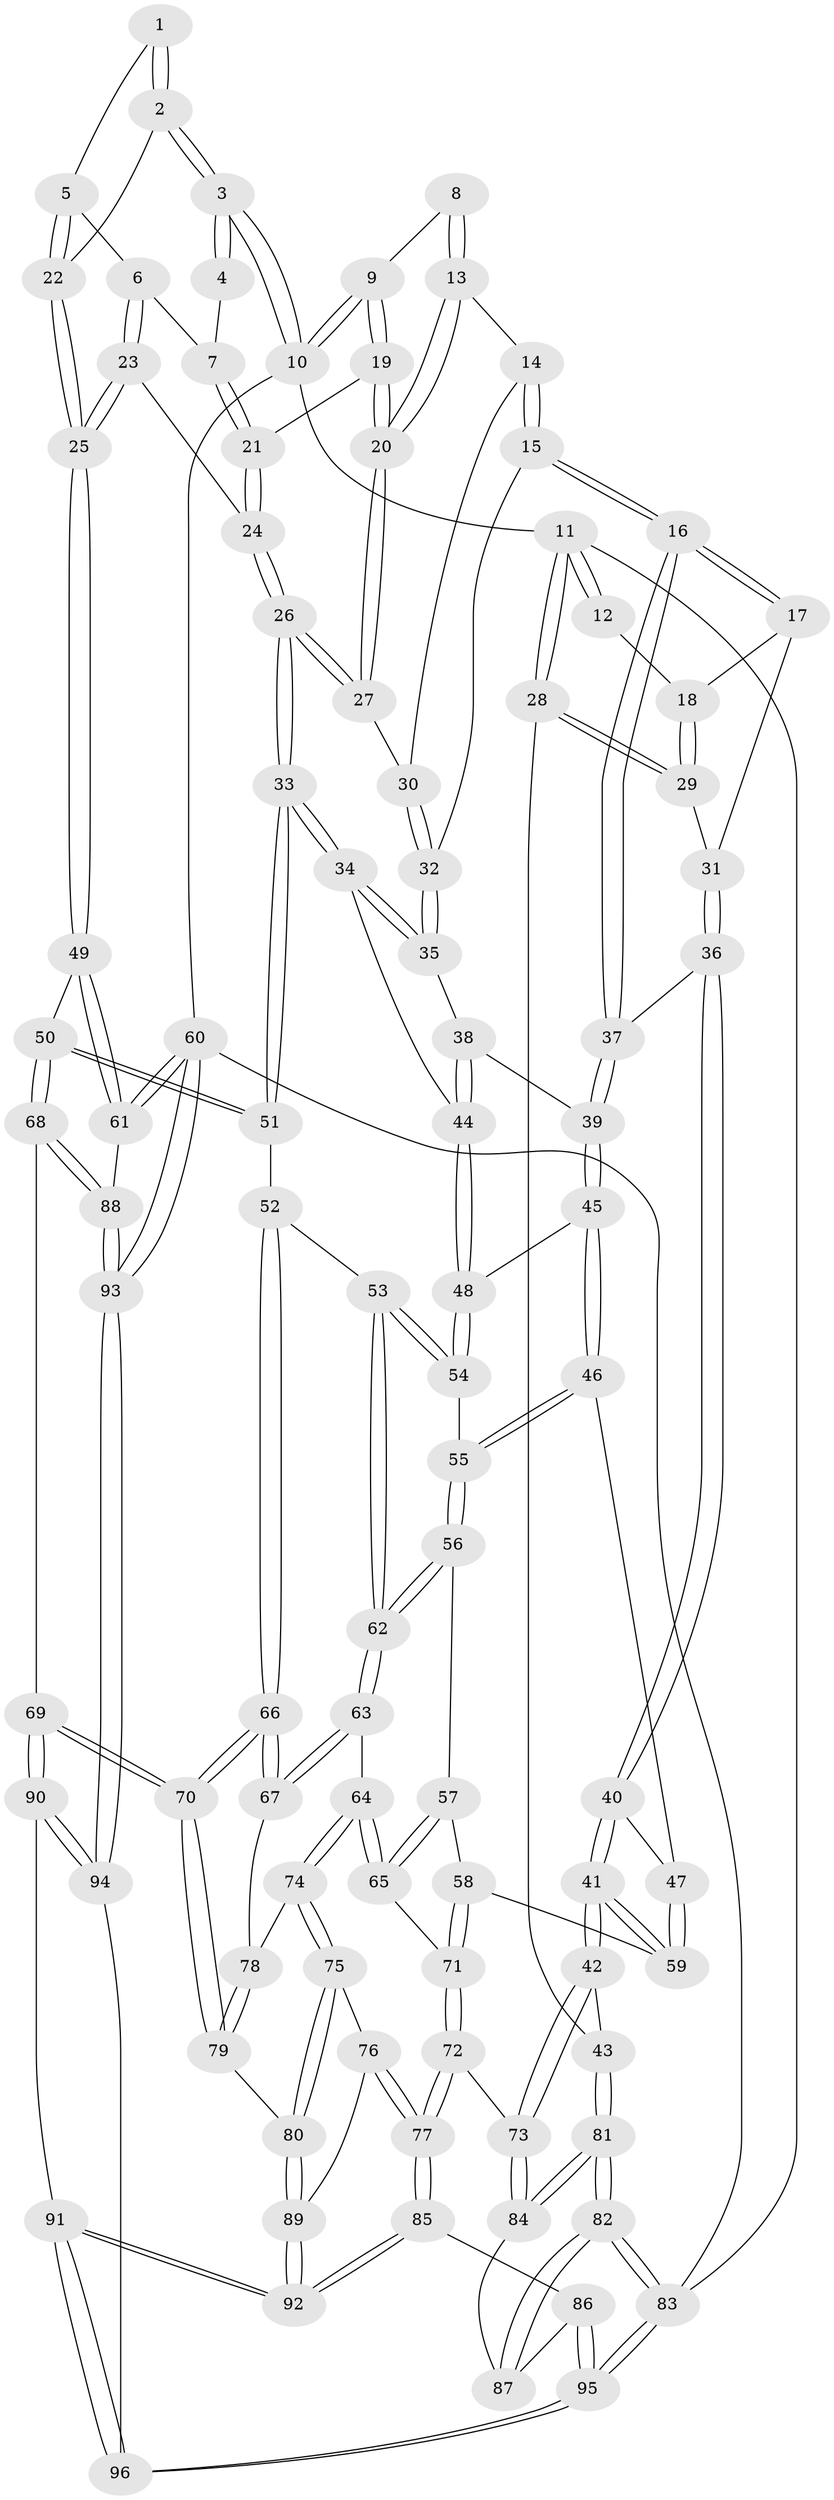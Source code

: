 // Generated by graph-tools (version 1.1) at 2025/17/03/09/25 04:17:15]
// undirected, 96 vertices, 237 edges
graph export_dot {
graph [start="1"]
  node [color=gray90,style=filled];
  1 [pos="+0.9056090534305794+0.08391777344819629"];
  2 [pos="+1+0"];
  3 [pos="+1+0"];
  4 [pos="+0.8408879016635297+0.0825937393046453"];
  5 [pos="+0.8623126886162265+0.12853146222403866"];
  6 [pos="+0.8533382357125897+0.1300973826885003"];
  7 [pos="+0.8154240227257449+0.09020161255337994"];
  8 [pos="+0.2535899712513478+0"];
  9 [pos="+0.7101244095873626+0"];
  10 [pos="+1+0"];
  11 [pos="+0+0"];
  12 [pos="+0.23049034639973454+0"];
  13 [pos="+0.2731649521928608+0"];
  14 [pos="+0.30346687389904026+0.05620469104627052"];
  15 [pos="+0.28659289231352275+0.18117574163992564"];
  16 [pos="+0.26604080334189995+0.21428066512761873"];
  17 [pos="+0.09522727700650586+0.15116455340023036"];
  18 [pos="+0.0702484904745005+0.12139481449518318"];
  19 [pos="+0.6925497379130435+0"];
  20 [pos="+0.5698350419839601+0.12754624647595342"];
  21 [pos="+0.7435583371209128+0.05773650831532114"];
  22 [pos="+1+0.24364197013060906"];
  23 [pos="+0.8283969507394903+0.3030425138547449"];
  24 [pos="+0.7613400376665315+0.312985108700997"];
  25 [pos="+1+0.32436354848000565"];
  26 [pos="+0.7034452291021626+0.3481236694327083"];
  27 [pos="+0.5606777314979273+0.15526190806424445"];
  28 [pos="+0+0.22964379695816034"];
  29 [pos="+0+0.17671569592715985"];
  30 [pos="+0.525913223186644+0.16706190452327405"];
  31 [pos="+0.10001688097011709+0.24576084223707093"];
  32 [pos="+0.45664371361941386+0.23619921203495725"];
  33 [pos="+0.6843864405410687+0.3831460633783569"];
  34 [pos="+0.5224417914477054+0.3792818902800455"];
  35 [pos="+0.45666180833112346+0.2758494693012081"];
  36 [pos="+0.12593507123326808+0.30201407750869724"];
  37 [pos="+0.2630277384625739+0.22645909604496628"];
  38 [pos="+0.36017761313701674+0.32969229251599536"];
  39 [pos="+0.3086350797912607+0.3357767820820272"];
  40 [pos="+0.03835518692146147+0.4389123843441247"];
  41 [pos="+0+0.4962758546813017"];
  42 [pos="+0+0.5148602779709283"];
  43 [pos="+0+0.5151347579124238"];
  44 [pos="+0.4886158827748004+0.4013470634410714"];
  45 [pos="+0.29882653157854544+0.39262483596851216"];
  46 [pos="+0.26522146830311116+0.4389053777529732"];
  47 [pos="+0.25152709782433863+0.4487930914730052"];
  48 [pos="+0.45051749446540484+0.44448407315964705"];
  49 [pos="+1+0.5908207413558157"];
  50 [pos="+0.9061968262939815+0.6091605031289422"];
  51 [pos="+0.6910064515753009+0.4555448487088051"];
  52 [pos="+0.656257088491864+0.5149657499766637"];
  53 [pos="+0.5578837011218046+0.5456068648628688"];
  54 [pos="+0.44750093131279484+0.4649990192190605"];
  55 [pos="+0.412565983994535+0.5306947227805792"];
  56 [pos="+0.41192059154784955+0.5467772111253559"];
  57 [pos="+0.4097203985043682+0.5485626477353915"];
  58 [pos="+0.2834011437596481+0.6222201567278364"];
  59 [pos="+0.28218050224274305+0.6203138566585417"];
  60 [pos="+1+1"];
  61 [pos="+1+0.6860370908788757"];
  62 [pos="+0.48885759626712655+0.6017937233326403"];
  63 [pos="+0.48951159709118125+0.6092627649776624"];
  64 [pos="+0.4095936540384511+0.7145831768825259"];
  65 [pos="+0.4059641758138263+0.7125521914810851"];
  66 [pos="+0.6514412474225227+0.7359600116408888"];
  67 [pos="+0.5893888000723839+0.715214786743218"];
  68 [pos="+0.7044543941422677+0.7997334570840606"];
  69 [pos="+0.7039051358209669+0.799727281802137"];
  70 [pos="+0.6852499926978743+0.7870189672195061"];
  71 [pos="+0.2834905027231251+0.6651668700036959"];
  72 [pos="+0.21127979897384982+0.7513519943619287"];
  73 [pos="+0.1804424067409146+0.7542522223525312"];
  74 [pos="+0.4249647089041206+0.7407609171149327"];
  75 [pos="+0.39677529944665973+0.8123627876677024"];
  76 [pos="+0.3691024387153025+0.8433321843652958"];
  77 [pos="+0.31234288696950707+0.8832098522393622"];
  78 [pos="+0.4267437570185391+0.7410653421343086"];
  79 [pos="+0.5312981630120016+0.8413466545765993"];
  80 [pos="+0.5065687647375372+0.8652792038654122"];
  81 [pos="+0+0.9512574166796861"];
  82 [pos="+0+1"];
  83 [pos="+0+1"];
  84 [pos="+0.1240185328564646+0.8323520426556485"];
  85 [pos="+0.3117085282702433+0.893556345091841"];
  86 [pos="+0.17075697553687774+0.9726738220187292"];
  87 [pos="+0.14026773886527272+0.8944572796636476"];
  88 [pos="+0.8543996569407966+0.9009295893890287"];
  89 [pos="+0.48978252076060674+0.9067204774971979"];
  90 [pos="+0.6935489661782961+0.8260415728904039"];
  91 [pos="+0.4797143490513245+1"];
  92 [pos="+0.46871955273827776+1"];
  93 [pos="+0.9695942020390895+1"];
  94 [pos="+0.7616280013427181+1"];
  95 [pos="+0+1"];
  96 [pos="+0.4799213788409823+1"];
  1 -- 2;
  1 -- 2;
  1 -- 5;
  2 -- 3;
  2 -- 3;
  2 -- 22;
  3 -- 4;
  3 -- 4;
  3 -- 10;
  3 -- 10;
  4 -- 7;
  5 -- 6;
  5 -- 22;
  5 -- 22;
  6 -- 7;
  6 -- 23;
  6 -- 23;
  7 -- 21;
  7 -- 21;
  8 -- 9;
  8 -- 13;
  8 -- 13;
  9 -- 10;
  9 -- 10;
  9 -- 19;
  9 -- 19;
  10 -- 11;
  10 -- 60;
  11 -- 12;
  11 -- 12;
  11 -- 28;
  11 -- 28;
  11 -- 83;
  12 -- 18;
  13 -- 14;
  13 -- 20;
  13 -- 20;
  14 -- 15;
  14 -- 15;
  14 -- 30;
  15 -- 16;
  15 -- 16;
  15 -- 32;
  16 -- 17;
  16 -- 17;
  16 -- 37;
  16 -- 37;
  17 -- 18;
  17 -- 31;
  18 -- 29;
  18 -- 29;
  19 -- 20;
  19 -- 20;
  19 -- 21;
  20 -- 27;
  20 -- 27;
  21 -- 24;
  21 -- 24;
  22 -- 25;
  22 -- 25;
  23 -- 24;
  23 -- 25;
  23 -- 25;
  24 -- 26;
  24 -- 26;
  25 -- 49;
  25 -- 49;
  26 -- 27;
  26 -- 27;
  26 -- 33;
  26 -- 33;
  27 -- 30;
  28 -- 29;
  28 -- 29;
  28 -- 43;
  29 -- 31;
  30 -- 32;
  30 -- 32;
  31 -- 36;
  31 -- 36;
  32 -- 35;
  32 -- 35;
  33 -- 34;
  33 -- 34;
  33 -- 51;
  33 -- 51;
  34 -- 35;
  34 -- 35;
  34 -- 44;
  35 -- 38;
  36 -- 37;
  36 -- 40;
  36 -- 40;
  37 -- 39;
  37 -- 39;
  38 -- 39;
  38 -- 44;
  38 -- 44;
  39 -- 45;
  39 -- 45;
  40 -- 41;
  40 -- 41;
  40 -- 47;
  41 -- 42;
  41 -- 42;
  41 -- 59;
  41 -- 59;
  42 -- 43;
  42 -- 73;
  42 -- 73;
  43 -- 81;
  43 -- 81;
  44 -- 48;
  44 -- 48;
  45 -- 46;
  45 -- 46;
  45 -- 48;
  46 -- 47;
  46 -- 55;
  46 -- 55;
  47 -- 59;
  47 -- 59;
  48 -- 54;
  48 -- 54;
  49 -- 50;
  49 -- 61;
  49 -- 61;
  50 -- 51;
  50 -- 51;
  50 -- 68;
  50 -- 68;
  51 -- 52;
  52 -- 53;
  52 -- 66;
  52 -- 66;
  53 -- 54;
  53 -- 54;
  53 -- 62;
  53 -- 62;
  54 -- 55;
  55 -- 56;
  55 -- 56;
  56 -- 57;
  56 -- 62;
  56 -- 62;
  57 -- 58;
  57 -- 65;
  57 -- 65;
  58 -- 59;
  58 -- 71;
  58 -- 71;
  60 -- 61;
  60 -- 61;
  60 -- 93;
  60 -- 93;
  60 -- 83;
  61 -- 88;
  62 -- 63;
  62 -- 63;
  63 -- 64;
  63 -- 67;
  63 -- 67;
  64 -- 65;
  64 -- 65;
  64 -- 74;
  64 -- 74;
  65 -- 71;
  66 -- 67;
  66 -- 67;
  66 -- 70;
  66 -- 70;
  67 -- 78;
  68 -- 69;
  68 -- 88;
  68 -- 88;
  69 -- 70;
  69 -- 70;
  69 -- 90;
  69 -- 90;
  70 -- 79;
  70 -- 79;
  71 -- 72;
  71 -- 72;
  72 -- 73;
  72 -- 77;
  72 -- 77;
  73 -- 84;
  73 -- 84;
  74 -- 75;
  74 -- 75;
  74 -- 78;
  75 -- 76;
  75 -- 80;
  75 -- 80;
  76 -- 77;
  76 -- 77;
  76 -- 89;
  77 -- 85;
  77 -- 85;
  78 -- 79;
  78 -- 79;
  79 -- 80;
  80 -- 89;
  80 -- 89;
  81 -- 82;
  81 -- 82;
  81 -- 84;
  81 -- 84;
  82 -- 83;
  82 -- 83;
  82 -- 87;
  82 -- 87;
  83 -- 95;
  83 -- 95;
  84 -- 87;
  85 -- 86;
  85 -- 92;
  85 -- 92;
  86 -- 87;
  86 -- 95;
  86 -- 95;
  88 -- 93;
  88 -- 93;
  89 -- 92;
  89 -- 92;
  90 -- 91;
  90 -- 94;
  90 -- 94;
  91 -- 92;
  91 -- 92;
  91 -- 96;
  91 -- 96;
  93 -- 94;
  93 -- 94;
  94 -- 96;
  95 -- 96;
  95 -- 96;
}
